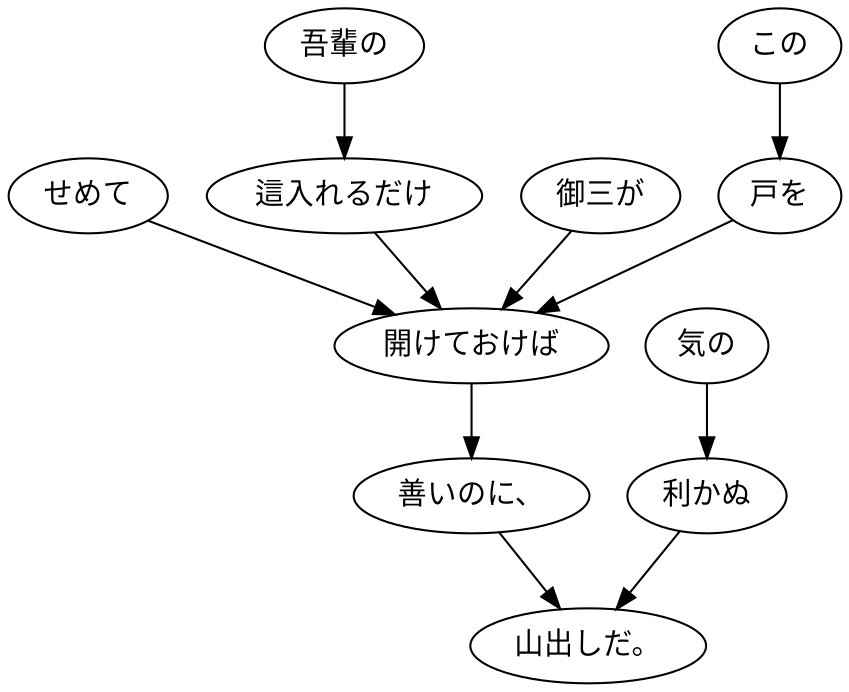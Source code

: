digraph graph3304 {
	node0 [label="せめて"];
	node1 [label="吾輩の"];
	node2 [label="這入れるだけ"];
	node3 [label="御三が"];
	node4 [label="この"];
	node5 [label="戸を"];
	node6 [label="開けておけば"];
	node7 [label="善いのに、"];
	node8 [label="気の"];
	node9 [label="利かぬ"];
	node10 [label="山出しだ。"];
	node0 -> node6;
	node1 -> node2;
	node2 -> node6;
	node3 -> node6;
	node4 -> node5;
	node5 -> node6;
	node6 -> node7;
	node7 -> node10;
	node8 -> node9;
	node9 -> node10;
}
